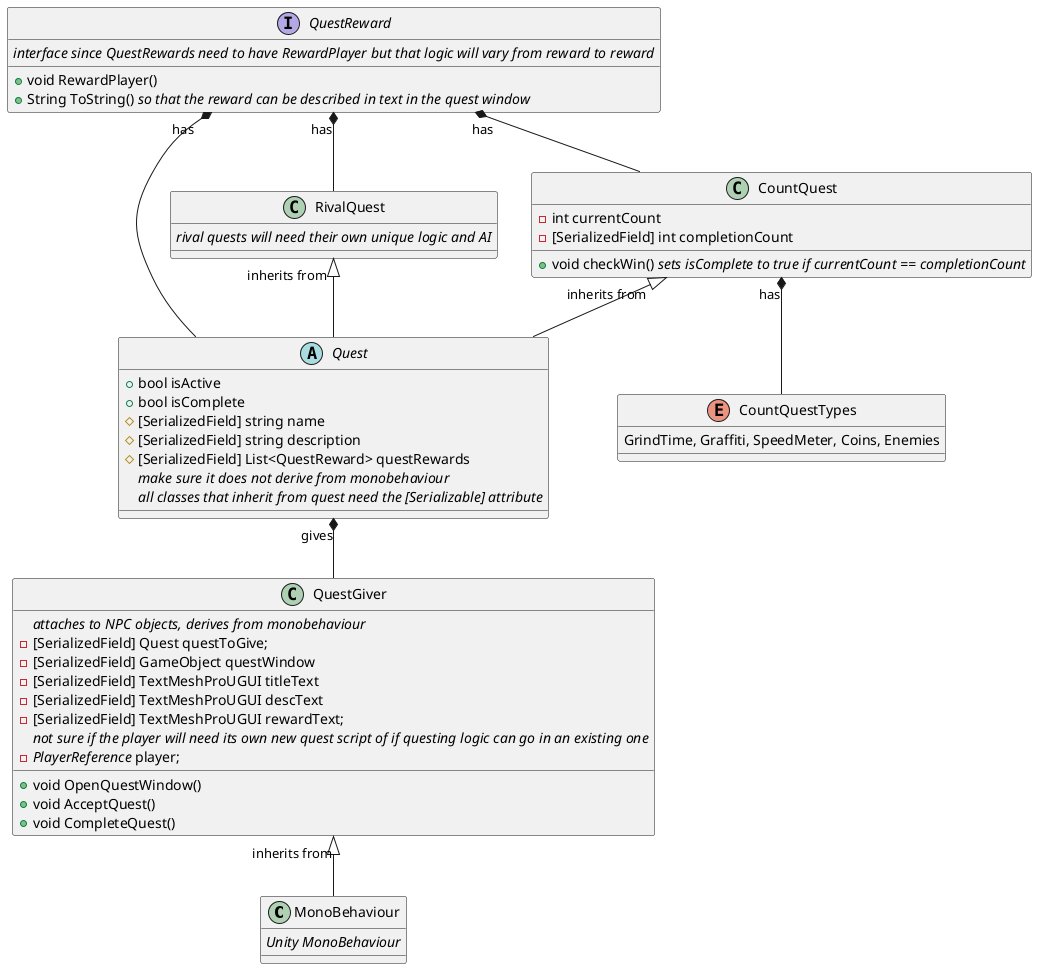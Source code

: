 ﻿@startuml
'https://plantuml.com/class-diagram

'STILL IN PROGRESS

class MonoBehaviour
{
    //Unity MonoBehaviour//
}

abstract class Quest
{
    +bool isActive
    +bool isComplete
    #[SerializedField] string name
    #[SerializedField] string description
    #[SerializedField] List<QuestReward> questRewards
    //make sure it does not derive from monobehaviour//
    //all classes that inherit from quest need the [Serializable] attribute//
}

class CountQuest
{
    -int currentCount
    -[SerializedField] int completionCount
    
    +void checkWin() //sets isComplete to true if currentCount == completionCount// 
}

enum CountQuestTypes
{
    GrindTime, Graffiti, SpeedMeter, Coins, Enemies
}



class RivalQuest
{
    //rival quests will need their own unique logic and AI//
}


class QuestGiver
{
    //attaches to NPC objects, derives from monobehaviour//
    -[SerializedField] Quest questToGive;
    -[SerializedField] GameObject questWindow
    -[SerializedField] TextMeshProUGUI titleText
    -[SerializedField] TextMeshProUGUI descText
    -[SerializedField] TextMeshProUGUI rewardText;
    //not sure if the player will need its own new quest script of if questing logic can go in an existing one//
    - //PlayerReference// player;
    +void OpenQuestWindow()
    +void AcceptQuest()
    +void CompleteQuest()
}


interface QuestReward
{
    //interface since QuestRewards need to have RewardPlayer but that logic will vary from reward to reward//
    +void RewardPlayer()
    +String ToString() //so that the reward can be described in text in the quest window//
}

QuestReward "has" *-- CountQuest
QuestReward "has" *-- RivalQuest
QuestReward "has" *-- Quest
Quest "gives" *-- QuestGiver
QuestGiver "inherits from"<|-- MonoBehaviour
CountQuest "inherits from"<|-- Quest
RivalQuest "inherits from"<|-- Quest
CountQuest "has" *-- CountQuestTypes

@enduml


for(int i = 0; i < questRewards.length++){
    QuestReward currentReward = questRewards.get(i);
    currentReward.RewardPlayer();
}